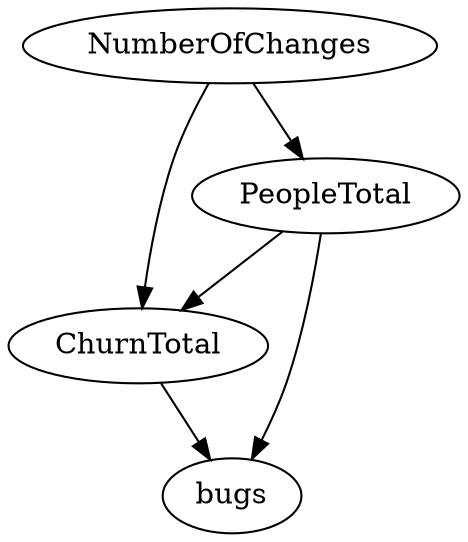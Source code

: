 digraph {
   PeopleTotal;
   NumberOfChanges;
   ChurnTotal;
   bugs;
   PeopleTotal -> ChurnTotal;
   PeopleTotal -> bugs;
   NumberOfChanges -> PeopleTotal;
   NumberOfChanges -> ChurnTotal;
   ChurnTotal -> bugs;
}
